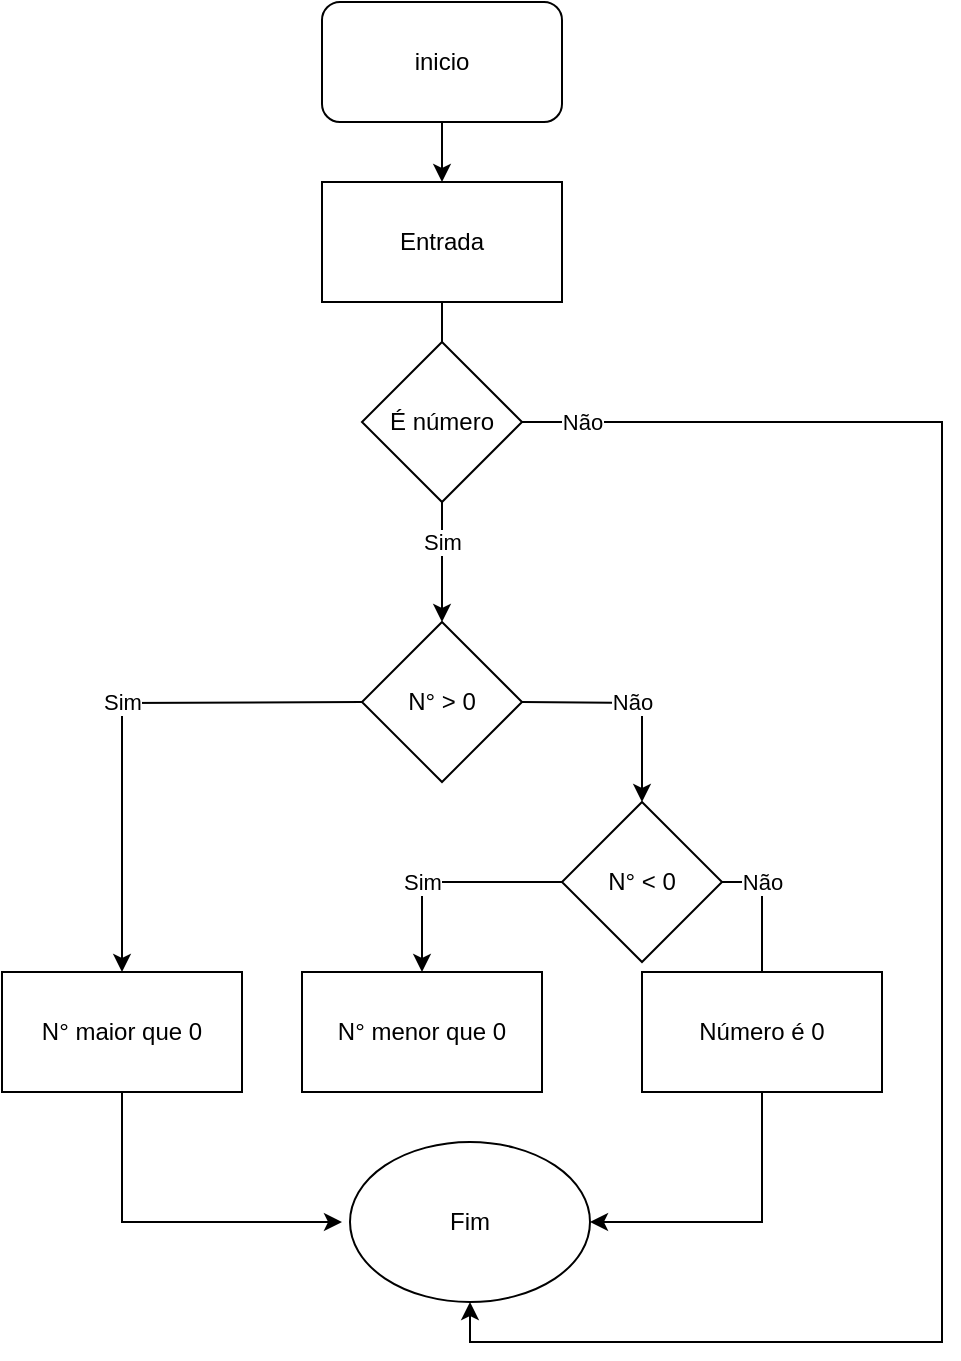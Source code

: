 <mxfile version="24.7.7">
  <diagram id="C5RBs43oDa-KdzZeNtuy" name="Page-1">
    <mxGraphModel dx="1426" dy="791" grid="1" gridSize="10" guides="1" tooltips="1" connect="1" arrows="1" fold="1" page="1" pageScale="1" pageWidth="827" pageHeight="1169" math="0" shadow="0">
      <root>
        <mxCell id="WIyWlLk6GJQsqaUBKTNV-0" />
        <mxCell id="WIyWlLk6GJQsqaUBKTNV-1" parent="WIyWlLk6GJQsqaUBKTNV-0" />
        <mxCell id="TGns4gzDM1iGBhtLMPCP-10" style="edgeStyle=orthogonalEdgeStyle;rounded=0;orthogonalLoop=1;jettySize=auto;html=1;entryX=0.5;entryY=0;entryDx=0;entryDy=0;" edge="1" parent="WIyWlLk6GJQsqaUBKTNV-1" source="TGns4gzDM1iGBhtLMPCP-3" target="TGns4gzDM1iGBhtLMPCP-4">
          <mxGeometry relative="1" as="geometry" />
        </mxCell>
        <mxCell id="TGns4gzDM1iGBhtLMPCP-3" value="inicio" style="rounded=1;whiteSpace=wrap;html=1;" vertex="1" parent="WIyWlLk6GJQsqaUBKTNV-1">
          <mxGeometry x="340" y="40" width="120" height="60" as="geometry" />
        </mxCell>
        <mxCell id="TGns4gzDM1iGBhtLMPCP-12" value="Sim" style="edgeStyle=orthogonalEdgeStyle;rounded=0;orthogonalLoop=1;jettySize=auto;html=1;entryX=0.5;entryY=0;entryDx=0;entryDy=0;" edge="1" parent="WIyWlLk6GJQsqaUBKTNV-1" source="TGns4gzDM1iGBhtLMPCP-4">
          <mxGeometry x="0.502" relative="1" as="geometry">
            <mxPoint x="400" y="350" as="targetPoint" />
            <mxPoint as="offset" />
          </mxGeometry>
        </mxCell>
        <mxCell id="TGns4gzDM1iGBhtLMPCP-4" value="Entrada" style="rounded=0;whiteSpace=wrap;html=1;" vertex="1" parent="WIyWlLk6GJQsqaUBKTNV-1">
          <mxGeometry x="340" y="130" width="120" height="60" as="geometry" />
        </mxCell>
        <mxCell id="TGns4gzDM1iGBhtLMPCP-13" value="Sim" style="edgeStyle=orthogonalEdgeStyle;rounded=0;orthogonalLoop=1;jettySize=auto;html=1;entryX=0.5;entryY=0;entryDx=0;entryDy=0;" edge="1" parent="WIyWlLk6GJQsqaUBKTNV-1" target="TGns4gzDM1iGBhtLMPCP-6">
          <mxGeometry x="-0.057" relative="1" as="geometry">
            <mxPoint x="360" y="390" as="sourcePoint" />
            <mxPoint as="offset" />
          </mxGeometry>
        </mxCell>
        <mxCell id="TGns4gzDM1iGBhtLMPCP-22" value="Não" style="edgeStyle=orthogonalEdgeStyle;rounded=0;orthogonalLoop=1;jettySize=auto;html=1;exitX=1;exitY=0.5;exitDx=0;exitDy=0;entryX=0.5;entryY=0;entryDx=0;entryDy=0;" edge="1" parent="WIyWlLk6GJQsqaUBKTNV-1" target="TGns4gzDM1iGBhtLMPCP-21">
          <mxGeometry relative="1" as="geometry">
            <mxPoint x="440" y="390" as="sourcePoint" />
          </mxGeometry>
        </mxCell>
        <mxCell id="TGns4gzDM1iGBhtLMPCP-17" style="edgeStyle=orthogonalEdgeStyle;rounded=0;orthogonalLoop=1;jettySize=auto;html=1;" edge="1" parent="WIyWlLk6GJQsqaUBKTNV-1" source="TGns4gzDM1iGBhtLMPCP-6">
          <mxGeometry relative="1" as="geometry">
            <mxPoint x="350" y="650" as="targetPoint" />
            <Array as="points">
              <mxPoint x="240" y="650" />
            </Array>
          </mxGeometry>
        </mxCell>
        <mxCell id="TGns4gzDM1iGBhtLMPCP-6" value="N° maior que 0" style="rounded=0;whiteSpace=wrap;html=1;" vertex="1" parent="WIyWlLk6GJQsqaUBKTNV-1">
          <mxGeometry x="180" y="525" width="120" height="60" as="geometry" />
        </mxCell>
        <mxCell id="TGns4gzDM1iGBhtLMPCP-28" value="Não" style="edgeStyle=orthogonalEdgeStyle;rounded=0;orthogonalLoop=1;jettySize=auto;html=1;exitX=1;exitY=0.5;exitDx=0;exitDy=0;entryX=1;entryY=0.5;entryDx=0;entryDy=0;" edge="1" parent="WIyWlLk6GJQsqaUBKTNV-1" source="TGns4gzDM1iGBhtLMPCP-21" target="TGns4gzDM1iGBhtLMPCP-24">
          <mxGeometry x="-0.855" relative="1" as="geometry">
            <mxPoint as="offset" />
          </mxGeometry>
        </mxCell>
        <mxCell id="TGns4gzDM1iGBhtLMPCP-21" value="N° &amp;lt; 0" style="rhombus;whiteSpace=wrap;html=1;" vertex="1" parent="WIyWlLk6GJQsqaUBKTNV-1">
          <mxGeometry x="460" y="440" width="80" height="80" as="geometry" />
        </mxCell>
        <mxCell id="TGns4gzDM1iGBhtLMPCP-23" value="N° &amp;gt; 0" style="rhombus;whiteSpace=wrap;html=1;" vertex="1" parent="WIyWlLk6GJQsqaUBKTNV-1">
          <mxGeometry x="360" y="350" width="80" height="80" as="geometry" />
        </mxCell>
        <mxCell id="TGns4gzDM1iGBhtLMPCP-24" value="Fim" style="ellipse;whiteSpace=wrap;html=1;" vertex="1" parent="WIyWlLk6GJQsqaUBKTNV-1">
          <mxGeometry x="354" y="610" width="120" height="80" as="geometry" />
        </mxCell>
        <mxCell id="TGns4gzDM1iGBhtLMPCP-25" value="N° menor que 0" style="rounded=0;whiteSpace=wrap;html=1;" vertex="1" parent="WIyWlLk6GJQsqaUBKTNV-1">
          <mxGeometry x="330" y="525" width="120" height="60" as="geometry" />
        </mxCell>
        <mxCell id="TGns4gzDM1iGBhtLMPCP-26" value="Sim" style="edgeStyle=orthogonalEdgeStyle;rounded=0;orthogonalLoop=1;jettySize=auto;html=1;entryX=0.5;entryY=0;entryDx=0;entryDy=0;" edge="1" parent="WIyWlLk6GJQsqaUBKTNV-1" source="TGns4gzDM1iGBhtLMPCP-21" target="TGns4gzDM1iGBhtLMPCP-25">
          <mxGeometry x="0.217" relative="1" as="geometry">
            <mxPoint as="offset" />
          </mxGeometry>
        </mxCell>
        <mxCell id="TGns4gzDM1iGBhtLMPCP-29" value="Número é 0" style="rounded=0;whiteSpace=wrap;html=1;" vertex="1" parent="WIyWlLk6GJQsqaUBKTNV-1">
          <mxGeometry x="500" y="525" width="120" height="60" as="geometry" />
        </mxCell>
        <mxCell id="TGns4gzDM1iGBhtLMPCP-31" value="Não" style="edgeStyle=orthogonalEdgeStyle;rounded=0;orthogonalLoop=1;jettySize=auto;html=1;entryX=0.5;entryY=1;entryDx=0;entryDy=0;" edge="1" parent="WIyWlLk6GJQsqaUBKTNV-1" target="TGns4gzDM1iGBhtLMPCP-24">
          <mxGeometry x="-0.935" relative="1" as="geometry">
            <mxPoint x="440" y="250" as="sourcePoint" />
            <mxPoint x="454" y="650" as="targetPoint" />
            <Array as="points">
              <mxPoint x="650" y="250" />
              <mxPoint x="650" y="710" />
              <mxPoint x="414" y="710" />
            </Array>
            <mxPoint as="offset" />
          </mxGeometry>
        </mxCell>
        <mxCell id="TGns4gzDM1iGBhtLMPCP-30" value="É número" style="rhombus;whiteSpace=wrap;html=1;" vertex="1" parent="WIyWlLk6GJQsqaUBKTNV-1">
          <mxGeometry x="360" y="210" width="80" height="80" as="geometry" />
        </mxCell>
      </root>
    </mxGraphModel>
  </diagram>
</mxfile>

